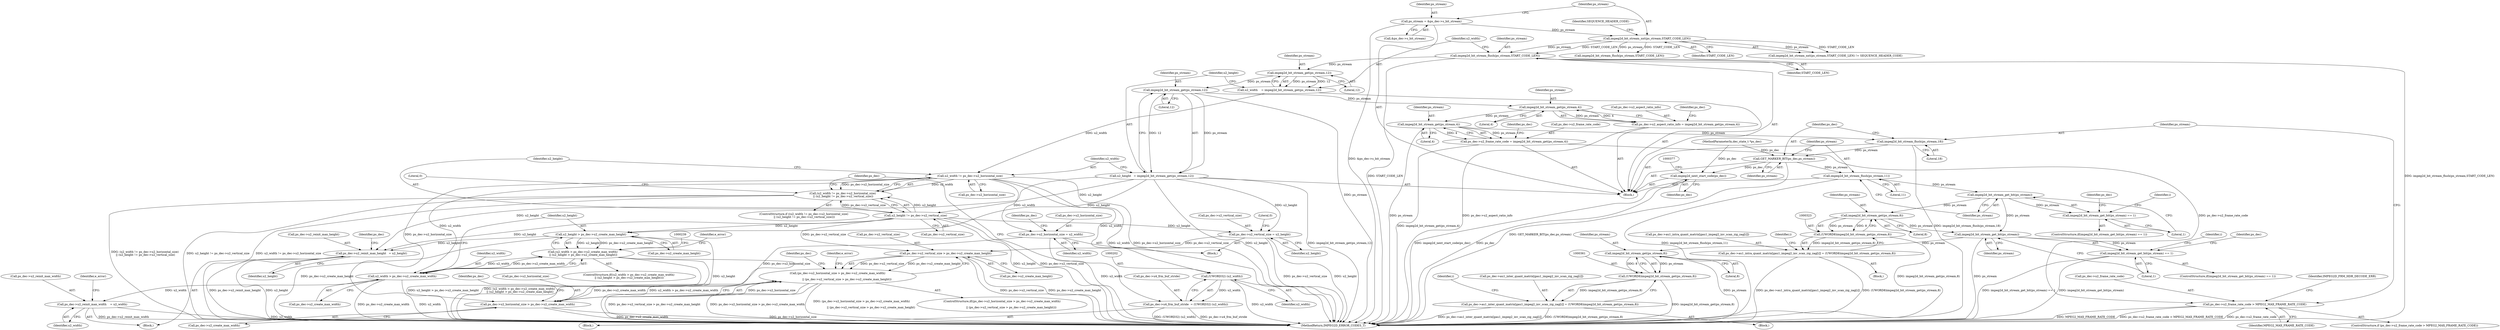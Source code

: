 digraph "0_Android_a86eb798d077b9b25c8f8c77e3c02c2f287c1ce7_0@pointer" {
"1000152" [label="(Call,impeg2d_bit_stream_get(ps_stream,12))"];
"1000147" [label="(Call,impeg2d_bit_stream_flush(ps_stream,START_CODE_LEN))"];
"1000137" [label="(Call,impeg2d_bit_stream_nxt(ps_stream,START_CODE_LEN))"];
"1000127" [label="(Call,ps_stream = &ps_dec->s_bit_stream)"];
"1000150" [label="(Call,u2_width    = impeg2d_bit_stream_get(ps_stream,12))"];
"1000162" [label="(Call,u2_width != ps_dec->u2_horizontal_size)"];
"1000161" [label="(Call,(u2_width != ps_dec->u2_horizontal_size)\n || (u2_height != ps_dec->u2_vertical_size))"];
"1000180" [label="(Call,ps_dec->u2_horizontal_size = u2_width)"];
"1000243" [label="(Call,ps_dec->u2_horizontal_size > ps_dec->u2_create_max_width)"];
"1000242" [label="(Call,(ps_dec->u2_horizontal_size > ps_dec->u2_create_max_width)\n\n                     || (ps_dec->u2_vertical_size > ps_dec->u2_create_max_height))"];
"1000201" [label="(Call,(UWORD32) (u2_width))"];
"1000197" [label="(Call,ps_dec->u4_frm_buf_stride  = (UWORD32) (u2_width))"];
"1000208" [label="(Call,u2_width > ps_dec->u2_create_max_width)"];
"1000207" [label="(Call,(u2_width > ps_dec->u2_create_max_width)\n || (u2_height > ps_dec->u2_create_max_height))"];
"1000228" [label="(Call,ps_dec->u2_reinit_max_width    = u2_width)"];
"1000157" [label="(Call,impeg2d_bit_stream_get(ps_stream,12))"];
"1000155" [label="(Call,u2_height   = impeg2d_bit_stream_get(ps_stream,12))"];
"1000167" [label="(Call,u2_height != ps_dec->u2_vertical_size)"];
"1000185" [label="(Call,ps_dec->u2_vertical_size = u2_height)"];
"1000250" [label="(Call,ps_dec->u2_vertical_size > ps_dec->u2_create_max_height)"];
"1000213" [label="(Call,u2_height > ps_dec->u2_create_max_height)"];
"1000223" [label="(Call,ps_dec->u2_reinit_max_height   = u2_height)"];
"1000269" [label="(Call,impeg2d_bit_stream_get(ps_stream,4))"];
"1000265" [label="(Call,ps_dec->u2_aspect_ratio_info = impeg2d_bit_stream_get(ps_stream,4))"];
"1000276" [label="(Call,impeg2d_bit_stream_get(ps_stream,4))"];
"1000272" [label="(Call,ps_dec->u2_frame_rate_code = impeg2d_bit_stream_get(ps_stream,4))"];
"1000280" [label="(Call,ps_dec->u2_frame_rate_code > MPEG2_MAX_FRAME_RATE_CODE)"];
"1000288" [label="(Call,impeg2d_bit_stream_flush(ps_stream,18))"];
"1000291" [label="(Call,GET_MARKER_BIT(ps_dec,ps_stream))"];
"1000294" [label="(Call,impeg2d_bit_stream_flush(ps_stream,11))"];
"1000299" [label="(Call,impeg2d_bit_stream_get_bit(ps_stream))"];
"1000298" [label="(Call,impeg2d_bit_stream_get_bit(ps_stream) == 1)"];
"1000324" [label="(Call,impeg2d_bit_stream_get(ps_stream,8))"];
"1000322" [label="(Call,(UWORD8)impeg2d_bit_stream_get(ps_stream,8))"];
"1000314" [label="(Call,ps_dec->au1_intra_quant_matrix[gau1_impeg2_inv_scan_zig_zag[i]] = (UWORD8)impeg2d_bit_stream_get(ps_stream,8))"];
"1000337" [label="(Call,impeg2d_bit_stream_get_bit(ps_stream))"];
"1000336" [label="(Call,impeg2d_bit_stream_get_bit(ps_stream) == 1)"];
"1000362" [label="(Call,impeg2d_bit_stream_get(ps_stream,8))"];
"1000360" [label="(Call,(UWORD8)impeg2d_bit_stream_get(ps_stream,8))"];
"1000352" [label="(Call,ps_dec->au1_inter_quant_matrix[gau1_impeg2_inv_scan_zig_zag[i]] = (UWORD8)impeg2d_bit_stream_get(ps_stream,8))"];
"1000373" [label="(Call,impeg2d_next_start_code(ps_dec))"];
"1000351" [label="(Block,)"];
"1000227" [label="(Identifier,u2_height)"];
"1000162" [label="(Call,u2_width != ps_dec->u2_horizontal_size)"];
"1000160" [label="(ControlStructure,if ((u2_width != ps_dec->u2_horizontal_size)\n || (u2_height != ps_dec->u2_vertical_size)))"];
"1000156" [label="(Identifier,u2_height)"];
"1000129" [label="(Call,&ps_dec->s_bit_stream)"];
"1000277" [label="(Identifier,ps_stream)"];
"1000287" [label="(Identifier,IMPEG2D_FRM_HDR_DECODE_ERR)"];
"1000184" [label="(Identifier,u2_width)"];
"1000295" [label="(Identifier,ps_stream)"];
"1000324" [label="(Call,impeg2d_bit_stream_get(ps_stream,8))"];
"1000353" [label="(Call,ps_dec->au1_inter_quant_matrix[gau1_impeg2_inv_scan_zig_zag[i]])"];
"1000152" [label="(Call,impeg2d_bit_stream_get(ps_stream,12))"];
"1000254" [label="(Call,ps_dec->u2_create_max_height)"];
"1000269" [label="(Call,impeg2d_bit_stream_get(ps_stream,4))"];
"1000243" [label="(Call,ps_dec->u2_horizontal_size > ps_dec->u2_create_max_width)"];
"1000300" [label="(Identifier,ps_stream)"];
"1000210" [label="(Call,ps_dec->u2_create_max_width)"];
"1000157" [label="(Call,impeg2d_bit_stream_get(ps_stream,12))"];
"1000218" [label="(Block,)"];
"1000223" [label="(Call,ps_dec->u2_reinit_max_height   = u2_height)"];
"1000296" [label="(Literal,11)"];
"1000139" [label="(Identifier,START_CODE_LEN)"];
"1000242" [label="(Call,(ps_dec->u2_horizontal_size > ps_dec->u2_create_max_width)\n\n                     || (ps_dec->u2_vertical_size > ps_dec->u2_create_max_height))"];
"1000159" [label="(Literal,12)"];
"1000272" [label="(Call,ps_dec->u2_frame_rate_code = impeg2d_bit_stream_get(ps_stream,4))"];
"1000186" [label="(Call,ps_dec->u2_vertical_size)"];
"1000335" [label="(ControlStructure,if(impeg2d_bit_stream_get_bit(ps_stream) == 1))"];
"1000336" [label="(Call,impeg2d_bit_stream_get_bit(ps_stream) == 1)"];
"1000260" [label="(Identifier,e_error)"];
"1000297" [label="(ControlStructure,if(impeg2d_bit_stream_get_bit(ps_stream) == 1))"];
"1000221" [label="(Identifier,e_error)"];
"1000187" [label="(Identifier,ps_dec)"];
"1000267" [label="(Identifier,ps_dec)"];
"1000338" [label="(Identifier,ps_stream)"];
"1000301" [label="(Literal,1)"];
"1000352" [label="(Call,ps_dec->au1_inter_quant_matrix[gau1_impeg2_inv_scan_zig_zag[i]] = (UWORD8)impeg2d_bit_stream_get(ps_stream,8))"];
"1000138" [label="(Identifier,ps_stream)"];
"1000326" [label="(Literal,8)"];
"1000314" [label="(Call,ps_dec->au1_intra_quant_matrix[gau1_impeg2_inv_scan_zig_zag[i]] = (UWORD8)impeg2d_bit_stream_get(ps_stream,8))"];
"1000154" [label="(Literal,12)"];
"1000140" [label="(Identifier,SEQUENCE_HEADER_CODE)"];
"1000215" [label="(Call,ps_dec->u2_create_max_height)"];
"1000244" [label="(Call,ps_dec->u2_horizontal_size)"];
"1000203" [label="(Identifier,u2_width)"];
"1000251" [label="(Call,ps_dec->u2_vertical_size)"];
"1000281" [label="(Call,ps_dec->u2_frame_rate_code)"];
"1000181" [label="(Call,ps_dec->u2_horizontal_size)"];
"1000168" [label="(Identifier,u2_height)"];
"1000274" [label="(Identifier,ps_dec)"];
"1000137" [label="(Call,impeg2d_bit_stream_nxt(ps_stream,START_CODE_LEN))"];
"1000234" [label="(Identifier,e_error)"];
"1000288" [label="(Call,impeg2d_bit_stream_flush(ps_stream,18))"];
"1000124" [label="(MethodParameterIn,dec_state_t *ps_dec)"];
"1000214" [label="(Identifier,u2_height)"];
"1000362" [label="(Call,impeg2d_bit_stream_get(ps_stream,8))"];
"1000147" [label="(Call,impeg2d_bit_stream_flush(ps_stream,START_CODE_LEN))"];
"1000273" [label="(Call,ps_dec->u2_frame_rate_code)"];
"1000198" [label="(Call,ps_dec->u4_frm_buf_stride)"];
"1000213" [label="(Call,u2_height > ps_dec->u2_create_max_height)"];
"1000306" [label="(Identifier,i)"];
"1000224" [label="(Call,ps_dec->u2_reinit_max_height)"];
"1000127" [label="(Call,ps_stream = &ps_dec->s_bit_stream)"];
"1000241" [label="(ControlStructure,if((ps_dec->u2_horizontal_size > ps_dec->u2_create_max_width)\n\n                     || (ps_dec->u2_vertical_size > ps_dec->u2_create_max_height)))"];
"1000175" [label="(Literal,0)"];
"1000292" [label="(Identifier,ps_dec)"];
"1000266" [label="(Call,ps_dec->u2_aspect_ratio_info)"];
"1000228" [label="(Call,ps_dec->u2_reinit_max_width    = u2_width)"];
"1000270" [label="(Identifier,ps_stream)"];
"1000284" [label="(Identifier,MPEG2_MAX_FRAME_RATE_CODE)"];
"1000161" [label="(Call,(u2_width != ps_dec->u2_horizontal_size)\n || (u2_height != ps_dec->u2_vertical_size))"];
"1000360" [label="(Call,(UWORD8)impeg2d_bit_stream_get(ps_stream,8))"];
"1000331" [label="(Identifier,ps_dec)"];
"1000337" [label="(Call,impeg2d_bit_stream_get_bit(ps_stream))"];
"1000128" [label="(Identifier,ps_stream)"];
"1000299" [label="(Call,impeg2d_bit_stream_get_bit(ps_stream))"];
"1000322" [label="(Call,(UWORD8)impeg2d_bit_stream_get(ps_stream,8))"];
"1000315" [label="(Call,ps_dec->au1_intra_quant_matrix[gau1_impeg2_inv_scan_zig_zag[i]])"];
"1000169" [label="(Call,ps_dec->u2_vertical_size)"];
"1000280" [label="(Call,ps_dec->u2_frame_rate_code > MPEG2_MAX_FRAME_RATE_CODE)"];
"1000196" [label="(Block,)"];
"1000290" [label="(Literal,18)"];
"1000150" [label="(Call,u2_width    = impeg2d_bit_stream_get(ps_stream,12))"];
"1000252" [label="(Identifier,ps_dec)"];
"1000265" [label="(Call,ps_dec->u2_aspect_ratio_info = impeg2d_bit_stream_get(ps_stream,4))"];
"1000289" [label="(Identifier,ps_stream)"];
"1000151" [label="(Identifier,u2_width)"];
"1000339" [label="(Literal,1)"];
"1000153" [label="(Identifier,ps_stream)"];
"1000294" [label="(Call,impeg2d_bit_stream_flush(ps_stream,11))"];
"1000164" [label="(Call,ps_dec->u2_horizontal_size)"];
"1000229" [label="(Call,ps_dec->u2_reinit_max_width)"];
"1000373" [label="(Call,impeg2d_next_start_code(ps_dec))"];
"1000364" [label="(Literal,8)"];
"1000192" [label="(Literal,0)"];
"1000245" [label="(Identifier,ps_dec)"];
"1000363" [label="(Identifier,ps_stream)"];
"1000148" [label="(Identifier,ps_stream)"];
"1000278" [label="(Literal,4)"];
"1000179" [label="(Block,)"];
"1000279" [label="(ControlStructure,if (ps_dec->u2_frame_rate_code > MPEG2_MAX_FRAME_RATE_CODE))"];
"1000298" [label="(Call,impeg2d_bit_stream_get_bit(ps_stream) == 1)"];
"1000271" [label="(Literal,4)"];
"1000209" [label="(Identifier,u2_width)"];
"1000206" [label="(ControlStructure,if((u2_width > ps_dec->u2_create_max_width)\n || (u2_height > ps_dec->u2_create_max_height)))"];
"1000142" [label="(Call,impeg2d_bit_stream_flush(ps_stream,START_CODE_LEN))"];
"1000369" [label="(Identifier,ps_dec)"];
"1000325" [label="(Identifier,ps_stream)"];
"1000207" [label="(Call,(u2_width > ps_dec->u2_create_max_width)\n || (u2_height > ps_dec->u2_create_max_height))"];
"1000185" [label="(Call,ps_dec->u2_vertical_size = u2_height)"];
"1000312" [label="(Identifier,i)"];
"1000250" [label="(Call,ps_dec->u2_vertical_size > ps_dec->u2_create_max_height)"];
"1000149" [label="(Identifier,START_CODE_LEN)"];
"1000201" [label="(Call,(UWORD32) (u2_width))"];
"1000167" [label="(Call,u2_height != ps_dec->u2_vertical_size)"];
"1000291" [label="(Call,GET_MARKER_BIT(ps_dec,ps_stream))"];
"1000208" [label="(Call,u2_width > ps_dec->u2_create_max_width)"];
"1000197" [label="(Call,ps_dec->u4_frm_buf_stride  = (UWORD32) (u2_width))"];
"1000180" [label="(Call,ps_dec->u2_horizontal_size = u2_width)"];
"1000189" [label="(Identifier,u2_height)"];
"1000276" [label="(Call,impeg2d_bit_stream_get(ps_stream,4))"];
"1000232" [label="(Identifier,u2_width)"];
"1000374" [label="(Identifier,ps_dec)"];
"1000282" [label="(Identifier,ps_dec)"];
"1000125" [label="(Block,)"];
"1000163" [label="(Identifier,u2_width)"];
"1000313" [label="(Block,)"];
"1000136" [label="(Call,impeg2d_bit_stream_nxt(ps_stream,START_CODE_LEN) != SEQUENCE_HEADER_CODE)"];
"1000350" [label="(Identifier,i)"];
"1000293" [label="(Identifier,ps_stream)"];
"1000379" [label="(MethodReturn,IMPEG2D_ERROR_CODES_T)"];
"1000247" [label="(Call,ps_dec->u2_create_max_width)"];
"1000155" [label="(Call,u2_height   = impeg2d_bit_stream_get(ps_stream,12))"];
"1000158" [label="(Identifier,ps_stream)"];
"1000230" [label="(Identifier,ps_dec)"];
"1000344" [label="(Identifier,i)"];
"1000152" -> "1000150"  [label="AST: "];
"1000152" -> "1000154"  [label="CFG: "];
"1000153" -> "1000152"  [label="AST: "];
"1000154" -> "1000152"  [label="AST: "];
"1000150" -> "1000152"  [label="CFG: "];
"1000152" -> "1000150"  [label="DDG: ps_stream"];
"1000152" -> "1000150"  [label="DDG: 12"];
"1000147" -> "1000152"  [label="DDG: ps_stream"];
"1000152" -> "1000157"  [label="DDG: ps_stream"];
"1000147" -> "1000125"  [label="AST: "];
"1000147" -> "1000149"  [label="CFG: "];
"1000148" -> "1000147"  [label="AST: "];
"1000149" -> "1000147"  [label="AST: "];
"1000151" -> "1000147"  [label="CFG: "];
"1000147" -> "1000379"  [label="DDG: START_CODE_LEN"];
"1000147" -> "1000379"  [label="DDG: impeg2d_bit_stream_flush(ps_stream,START_CODE_LEN)"];
"1000137" -> "1000147"  [label="DDG: ps_stream"];
"1000137" -> "1000147"  [label="DDG: START_CODE_LEN"];
"1000137" -> "1000136"  [label="AST: "];
"1000137" -> "1000139"  [label="CFG: "];
"1000138" -> "1000137"  [label="AST: "];
"1000139" -> "1000137"  [label="AST: "];
"1000140" -> "1000137"  [label="CFG: "];
"1000137" -> "1000136"  [label="DDG: ps_stream"];
"1000137" -> "1000136"  [label="DDG: START_CODE_LEN"];
"1000127" -> "1000137"  [label="DDG: ps_stream"];
"1000137" -> "1000142"  [label="DDG: ps_stream"];
"1000137" -> "1000142"  [label="DDG: START_CODE_LEN"];
"1000127" -> "1000125"  [label="AST: "];
"1000127" -> "1000129"  [label="CFG: "];
"1000128" -> "1000127"  [label="AST: "];
"1000129" -> "1000127"  [label="AST: "];
"1000138" -> "1000127"  [label="CFG: "];
"1000127" -> "1000379"  [label="DDG: &ps_dec->s_bit_stream"];
"1000150" -> "1000125"  [label="AST: "];
"1000151" -> "1000150"  [label="AST: "];
"1000156" -> "1000150"  [label="CFG: "];
"1000150" -> "1000162"  [label="DDG: u2_width"];
"1000162" -> "1000161"  [label="AST: "];
"1000162" -> "1000164"  [label="CFG: "];
"1000163" -> "1000162"  [label="AST: "];
"1000164" -> "1000162"  [label="AST: "];
"1000168" -> "1000162"  [label="CFG: "];
"1000161" -> "1000162"  [label="CFG: "];
"1000162" -> "1000379"  [label="DDG: ps_dec->u2_horizontal_size"];
"1000162" -> "1000379"  [label="DDG: u2_width"];
"1000162" -> "1000161"  [label="DDG: u2_width"];
"1000162" -> "1000161"  [label="DDG: ps_dec->u2_horizontal_size"];
"1000162" -> "1000180"  [label="DDG: u2_width"];
"1000162" -> "1000201"  [label="DDG: u2_width"];
"1000162" -> "1000208"  [label="DDG: u2_width"];
"1000162" -> "1000243"  [label="DDG: ps_dec->u2_horizontal_size"];
"1000161" -> "1000160"  [label="AST: "];
"1000161" -> "1000167"  [label="CFG: "];
"1000167" -> "1000161"  [label="AST: "];
"1000175" -> "1000161"  [label="CFG: "];
"1000245" -> "1000161"  [label="CFG: "];
"1000161" -> "1000379"  [label="DDG: u2_height != ps_dec->u2_vertical_size"];
"1000161" -> "1000379"  [label="DDG: u2_width != ps_dec->u2_horizontal_size"];
"1000161" -> "1000379"  [label="DDG: (u2_width != ps_dec->u2_horizontal_size)\n || (u2_height != ps_dec->u2_vertical_size)"];
"1000167" -> "1000161"  [label="DDG: u2_height"];
"1000167" -> "1000161"  [label="DDG: ps_dec->u2_vertical_size"];
"1000180" -> "1000179"  [label="AST: "];
"1000180" -> "1000184"  [label="CFG: "];
"1000181" -> "1000180"  [label="AST: "];
"1000184" -> "1000180"  [label="AST: "];
"1000187" -> "1000180"  [label="CFG: "];
"1000180" -> "1000379"  [label="DDG: u2_width"];
"1000180" -> "1000243"  [label="DDG: ps_dec->u2_horizontal_size"];
"1000243" -> "1000242"  [label="AST: "];
"1000243" -> "1000247"  [label="CFG: "];
"1000244" -> "1000243"  [label="AST: "];
"1000247" -> "1000243"  [label="AST: "];
"1000252" -> "1000243"  [label="CFG: "];
"1000242" -> "1000243"  [label="CFG: "];
"1000243" -> "1000379"  [label="DDG: ps_dec->u2_horizontal_size"];
"1000243" -> "1000379"  [label="DDG: ps_dec->u2_create_max_width"];
"1000243" -> "1000242"  [label="DDG: ps_dec->u2_horizontal_size"];
"1000243" -> "1000242"  [label="DDG: ps_dec->u2_create_max_width"];
"1000242" -> "1000241"  [label="AST: "];
"1000242" -> "1000250"  [label="CFG: "];
"1000250" -> "1000242"  [label="AST: "];
"1000260" -> "1000242"  [label="CFG: "];
"1000267" -> "1000242"  [label="CFG: "];
"1000242" -> "1000379"  [label="DDG: (ps_dec->u2_horizontal_size > ps_dec->u2_create_max_width)\n\n                     || (ps_dec->u2_vertical_size > ps_dec->u2_create_max_height)"];
"1000242" -> "1000379"  [label="DDG: ps_dec->u2_vertical_size > ps_dec->u2_create_max_height"];
"1000242" -> "1000379"  [label="DDG: ps_dec->u2_horizontal_size > ps_dec->u2_create_max_width"];
"1000250" -> "1000242"  [label="DDG: ps_dec->u2_vertical_size"];
"1000250" -> "1000242"  [label="DDG: ps_dec->u2_create_max_height"];
"1000201" -> "1000197"  [label="AST: "];
"1000201" -> "1000203"  [label="CFG: "];
"1000202" -> "1000201"  [label="AST: "];
"1000203" -> "1000201"  [label="AST: "];
"1000197" -> "1000201"  [label="CFG: "];
"1000201" -> "1000379"  [label="DDG: u2_width"];
"1000201" -> "1000197"  [label="DDG: u2_width"];
"1000197" -> "1000196"  [label="AST: "];
"1000198" -> "1000197"  [label="AST: "];
"1000245" -> "1000197"  [label="CFG: "];
"1000197" -> "1000379"  [label="DDG: (UWORD32) (u2_width)"];
"1000197" -> "1000379"  [label="DDG: ps_dec->u4_frm_buf_stride"];
"1000208" -> "1000207"  [label="AST: "];
"1000208" -> "1000210"  [label="CFG: "];
"1000209" -> "1000208"  [label="AST: "];
"1000210" -> "1000208"  [label="AST: "];
"1000214" -> "1000208"  [label="CFG: "];
"1000207" -> "1000208"  [label="CFG: "];
"1000208" -> "1000379"  [label="DDG: u2_width"];
"1000208" -> "1000379"  [label="DDG: ps_dec->u2_create_max_width"];
"1000208" -> "1000207"  [label="DDG: u2_width"];
"1000208" -> "1000207"  [label="DDG: ps_dec->u2_create_max_width"];
"1000208" -> "1000228"  [label="DDG: u2_width"];
"1000207" -> "1000206"  [label="AST: "];
"1000207" -> "1000213"  [label="CFG: "];
"1000213" -> "1000207"  [label="AST: "];
"1000221" -> "1000207"  [label="CFG: "];
"1000239" -> "1000207"  [label="CFG: "];
"1000207" -> "1000379"  [label="DDG: u2_width > ps_dec->u2_create_max_width"];
"1000207" -> "1000379"  [label="DDG: (u2_width > ps_dec->u2_create_max_width)\n || (u2_height > ps_dec->u2_create_max_height)"];
"1000207" -> "1000379"  [label="DDG: u2_height > ps_dec->u2_create_max_height"];
"1000213" -> "1000207"  [label="DDG: u2_height"];
"1000213" -> "1000207"  [label="DDG: ps_dec->u2_create_max_height"];
"1000228" -> "1000218"  [label="AST: "];
"1000228" -> "1000232"  [label="CFG: "];
"1000229" -> "1000228"  [label="AST: "];
"1000232" -> "1000228"  [label="AST: "];
"1000234" -> "1000228"  [label="CFG: "];
"1000228" -> "1000379"  [label="DDG: ps_dec->u2_reinit_max_width"];
"1000228" -> "1000379"  [label="DDG: u2_width"];
"1000157" -> "1000155"  [label="AST: "];
"1000157" -> "1000159"  [label="CFG: "];
"1000158" -> "1000157"  [label="AST: "];
"1000159" -> "1000157"  [label="AST: "];
"1000155" -> "1000157"  [label="CFG: "];
"1000157" -> "1000379"  [label="DDG: ps_stream"];
"1000157" -> "1000155"  [label="DDG: ps_stream"];
"1000157" -> "1000155"  [label="DDG: 12"];
"1000157" -> "1000269"  [label="DDG: ps_stream"];
"1000155" -> "1000125"  [label="AST: "];
"1000156" -> "1000155"  [label="AST: "];
"1000163" -> "1000155"  [label="CFG: "];
"1000155" -> "1000379"  [label="DDG: impeg2d_bit_stream_get(ps_stream,12)"];
"1000155" -> "1000379"  [label="DDG: u2_height"];
"1000155" -> "1000167"  [label="DDG: u2_height"];
"1000155" -> "1000185"  [label="DDG: u2_height"];
"1000155" -> "1000213"  [label="DDG: u2_height"];
"1000155" -> "1000223"  [label="DDG: u2_height"];
"1000167" -> "1000169"  [label="CFG: "];
"1000168" -> "1000167"  [label="AST: "];
"1000169" -> "1000167"  [label="AST: "];
"1000167" -> "1000379"  [label="DDG: u2_height"];
"1000167" -> "1000379"  [label="DDG: ps_dec->u2_vertical_size"];
"1000167" -> "1000185"  [label="DDG: u2_height"];
"1000167" -> "1000213"  [label="DDG: u2_height"];
"1000167" -> "1000223"  [label="DDG: u2_height"];
"1000167" -> "1000250"  [label="DDG: ps_dec->u2_vertical_size"];
"1000185" -> "1000179"  [label="AST: "];
"1000185" -> "1000189"  [label="CFG: "];
"1000186" -> "1000185"  [label="AST: "];
"1000189" -> "1000185"  [label="AST: "];
"1000192" -> "1000185"  [label="CFG: "];
"1000185" -> "1000379"  [label="DDG: ps_dec->u2_vertical_size"];
"1000185" -> "1000379"  [label="DDG: u2_height"];
"1000185" -> "1000250"  [label="DDG: ps_dec->u2_vertical_size"];
"1000250" -> "1000254"  [label="CFG: "];
"1000251" -> "1000250"  [label="AST: "];
"1000254" -> "1000250"  [label="AST: "];
"1000250" -> "1000379"  [label="DDG: ps_dec->u2_vertical_size"];
"1000250" -> "1000379"  [label="DDG: ps_dec->u2_create_max_height"];
"1000213" -> "1000215"  [label="CFG: "];
"1000214" -> "1000213"  [label="AST: "];
"1000215" -> "1000213"  [label="AST: "];
"1000213" -> "1000379"  [label="DDG: u2_height"];
"1000213" -> "1000379"  [label="DDG: ps_dec->u2_create_max_height"];
"1000213" -> "1000223"  [label="DDG: u2_height"];
"1000223" -> "1000218"  [label="AST: "];
"1000223" -> "1000227"  [label="CFG: "];
"1000224" -> "1000223"  [label="AST: "];
"1000227" -> "1000223"  [label="AST: "];
"1000230" -> "1000223"  [label="CFG: "];
"1000223" -> "1000379"  [label="DDG: u2_height"];
"1000223" -> "1000379"  [label="DDG: ps_dec->u2_reinit_max_height"];
"1000269" -> "1000265"  [label="AST: "];
"1000269" -> "1000271"  [label="CFG: "];
"1000270" -> "1000269"  [label="AST: "];
"1000271" -> "1000269"  [label="AST: "];
"1000265" -> "1000269"  [label="CFG: "];
"1000269" -> "1000265"  [label="DDG: ps_stream"];
"1000269" -> "1000265"  [label="DDG: 4"];
"1000269" -> "1000276"  [label="DDG: ps_stream"];
"1000265" -> "1000125"  [label="AST: "];
"1000266" -> "1000265"  [label="AST: "];
"1000274" -> "1000265"  [label="CFG: "];
"1000265" -> "1000379"  [label="DDG: ps_dec->u2_aspect_ratio_info"];
"1000276" -> "1000272"  [label="AST: "];
"1000276" -> "1000278"  [label="CFG: "];
"1000277" -> "1000276"  [label="AST: "];
"1000278" -> "1000276"  [label="AST: "];
"1000272" -> "1000276"  [label="CFG: "];
"1000276" -> "1000379"  [label="DDG: ps_stream"];
"1000276" -> "1000272"  [label="DDG: ps_stream"];
"1000276" -> "1000272"  [label="DDG: 4"];
"1000276" -> "1000288"  [label="DDG: ps_stream"];
"1000272" -> "1000125"  [label="AST: "];
"1000273" -> "1000272"  [label="AST: "];
"1000282" -> "1000272"  [label="CFG: "];
"1000272" -> "1000379"  [label="DDG: impeg2d_bit_stream_get(ps_stream,4)"];
"1000272" -> "1000280"  [label="DDG: ps_dec->u2_frame_rate_code"];
"1000280" -> "1000279"  [label="AST: "];
"1000280" -> "1000284"  [label="CFG: "];
"1000281" -> "1000280"  [label="AST: "];
"1000284" -> "1000280"  [label="AST: "];
"1000287" -> "1000280"  [label="CFG: "];
"1000289" -> "1000280"  [label="CFG: "];
"1000280" -> "1000379"  [label="DDG: MPEG2_MAX_FRAME_RATE_CODE"];
"1000280" -> "1000379"  [label="DDG: ps_dec->u2_frame_rate_code > MPEG2_MAX_FRAME_RATE_CODE"];
"1000280" -> "1000379"  [label="DDG: ps_dec->u2_frame_rate_code"];
"1000288" -> "1000125"  [label="AST: "];
"1000288" -> "1000290"  [label="CFG: "];
"1000289" -> "1000288"  [label="AST: "];
"1000290" -> "1000288"  [label="AST: "];
"1000292" -> "1000288"  [label="CFG: "];
"1000288" -> "1000379"  [label="DDG: impeg2d_bit_stream_flush(ps_stream,18)"];
"1000288" -> "1000291"  [label="DDG: ps_stream"];
"1000291" -> "1000125"  [label="AST: "];
"1000291" -> "1000293"  [label="CFG: "];
"1000292" -> "1000291"  [label="AST: "];
"1000293" -> "1000291"  [label="AST: "];
"1000295" -> "1000291"  [label="CFG: "];
"1000291" -> "1000379"  [label="DDG: GET_MARKER_BIT(ps_dec,ps_stream)"];
"1000124" -> "1000291"  [label="DDG: ps_dec"];
"1000291" -> "1000294"  [label="DDG: ps_stream"];
"1000291" -> "1000373"  [label="DDG: ps_dec"];
"1000294" -> "1000125"  [label="AST: "];
"1000294" -> "1000296"  [label="CFG: "];
"1000295" -> "1000294"  [label="AST: "];
"1000296" -> "1000294"  [label="AST: "];
"1000300" -> "1000294"  [label="CFG: "];
"1000294" -> "1000379"  [label="DDG: impeg2d_bit_stream_flush(ps_stream,11)"];
"1000294" -> "1000299"  [label="DDG: ps_stream"];
"1000299" -> "1000298"  [label="AST: "];
"1000299" -> "1000300"  [label="CFG: "];
"1000300" -> "1000299"  [label="AST: "];
"1000301" -> "1000299"  [label="CFG: "];
"1000299" -> "1000298"  [label="DDG: ps_stream"];
"1000299" -> "1000324"  [label="DDG: ps_stream"];
"1000299" -> "1000337"  [label="DDG: ps_stream"];
"1000298" -> "1000297"  [label="AST: "];
"1000298" -> "1000301"  [label="CFG: "];
"1000301" -> "1000298"  [label="AST: "];
"1000306" -> "1000298"  [label="CFG: "];
"1000331" -> "1000298"  [label="CFG: "];
"1000324" -> "1000322"  [label="AST: "];
"1000324" -> "1000326"  [label="CFG: "];
"1000325" -> "1000324"  [label="AST: "];
"1000326" -> "1000324"  [label="AST: "];
"1000322" -> "1000324"  [label="CFG: "];
"1000324" -> "1000322"  [label="DDG: ps_stream"];
"1000324" -> "1000322"  [label="DDG: 8"];
"1000324" -> "1000337"  [label="DDG: ps_stream"];
"1000322" -> "1000314"  [label="AST: "];
"1000323" -> "1000322"  [label="AST: "];
"1000314" -> "1000322"  [label="CFG: "];
"1000322" -> "1000379"  [label="DDG: impeg2d_bit_stream_get(ps_stream,8)"];
"1000322" -> "1000314"  [label="DDG: impeg2d_bit_stream_get(ps_stream,8)"];
"1000314" -> "1000313"  [label="AST: "];
"1000315" -> "1000314"  [label="AST: "];
"1000312" -> "1000314"  [label="CFG: "];
"1000314" -> "1000379"  [label="DDG: ps_dec->au1_intra_quant_matrix[gau1_impeg2_inv_scan_zig_zag[i]]"];
"1000314" -> "1000379"  [label="DDG: (UWORD8)impeg2d_bit_stream_get(ps_stream,8)"];
"1000337" -> "1000336"  [label="AST: "];
"1000337" -> "1000338"  [label="CFG: "];
"1000338" -> "1000337"  [label="AST: "];
"1000339" -> "1000337"  [label="CFG: "];
"1000337" -> "1000379"  [label="DDG: ps_stream"];
"1000337" -> "1000336"  [label="DDG: ps_stream"];
"1000337" -> "1000362"  [label="DDG: ps_stream"];
"1000336" -> "1000335"  [label="AST: "];
"1000336" -> "1000339"  [label="CFG: "];
"1000339" -> "1000336"  [label="AST: "];
"1000344" -> "1000336"  [label="CFG: "];
"1000369" -> "1000336"  [label="CFG: "];
"1000336" -> "1000379"  [label="DDG: impeg2d_bit_stream_get_bit(ps_stream) == 1"];
"1000336" -> "1000379"  [label="DDG: impeg2d_bit_stream_get_bit(ps_stream)"];
"1000362" -> "1000360"  [label="AST: "];
"1000362" -> "1000364"  [label="CFG: "];
"1000363" -> "1000362"  [label="AST: "];
"1000364" -> "1000362"  [label="AST: "];
"1000360" -> "1000362"  [label="CFG: "];
"1000362" -> "1000379"  [label="DDG: ps_stream"];
"1000362" -> "1000360"  [label="DDG: ps_stream"];
"1000362" -> "1000360"  [label="DDG: 8"];
"1000360" -> "1000352"  [label="AST: "];
"1000361" -> "1000360"  [label="AST: "];
"1000352" -> "1000360"  [label="CFG: "];
"1000360" -> "1000379"  [label="DDG: impeg2d_bit_stream_get(ps_stream,8)"];
"1000360" -> "1000352"  [label="DDG: impeg2d_bit_stream_get(ps_stream,8)"];
"1000352" -> "1000351"  [label="AST: "];
"1000353" -> "1000352"  [label="AST: "];
"1000350" -> "1000352"  [label="CFG: "];
"1000352" -> "1000379"  [label="DDG: ps_dec->au1_inter_quant_matrix[gau1_impeg2_inv_scan_zig_zag[i]]"];
"1000352" -> "1000379"  [label="DDG: (UWORD8)impeg2d_bit_stream_get(ps_stream,8)"];
"1000373" -> "1000125"  [label="AST: "];
"1000373" -> "1000374"  [label="CFG: "];
"1000374" -> "1000373"  [label="AST: "];
"1000377" -> "1000373"  [label="CFG: "];
"1000373" -> "1000379"  [label="DDG: impeg2d_next_start_code(ps_dec)"];
"1000373" -> "1000379"  [label="DDG: ps_dec"];
"1000124" -> "1000373"  [label="DDG: ps_dec"];
}
